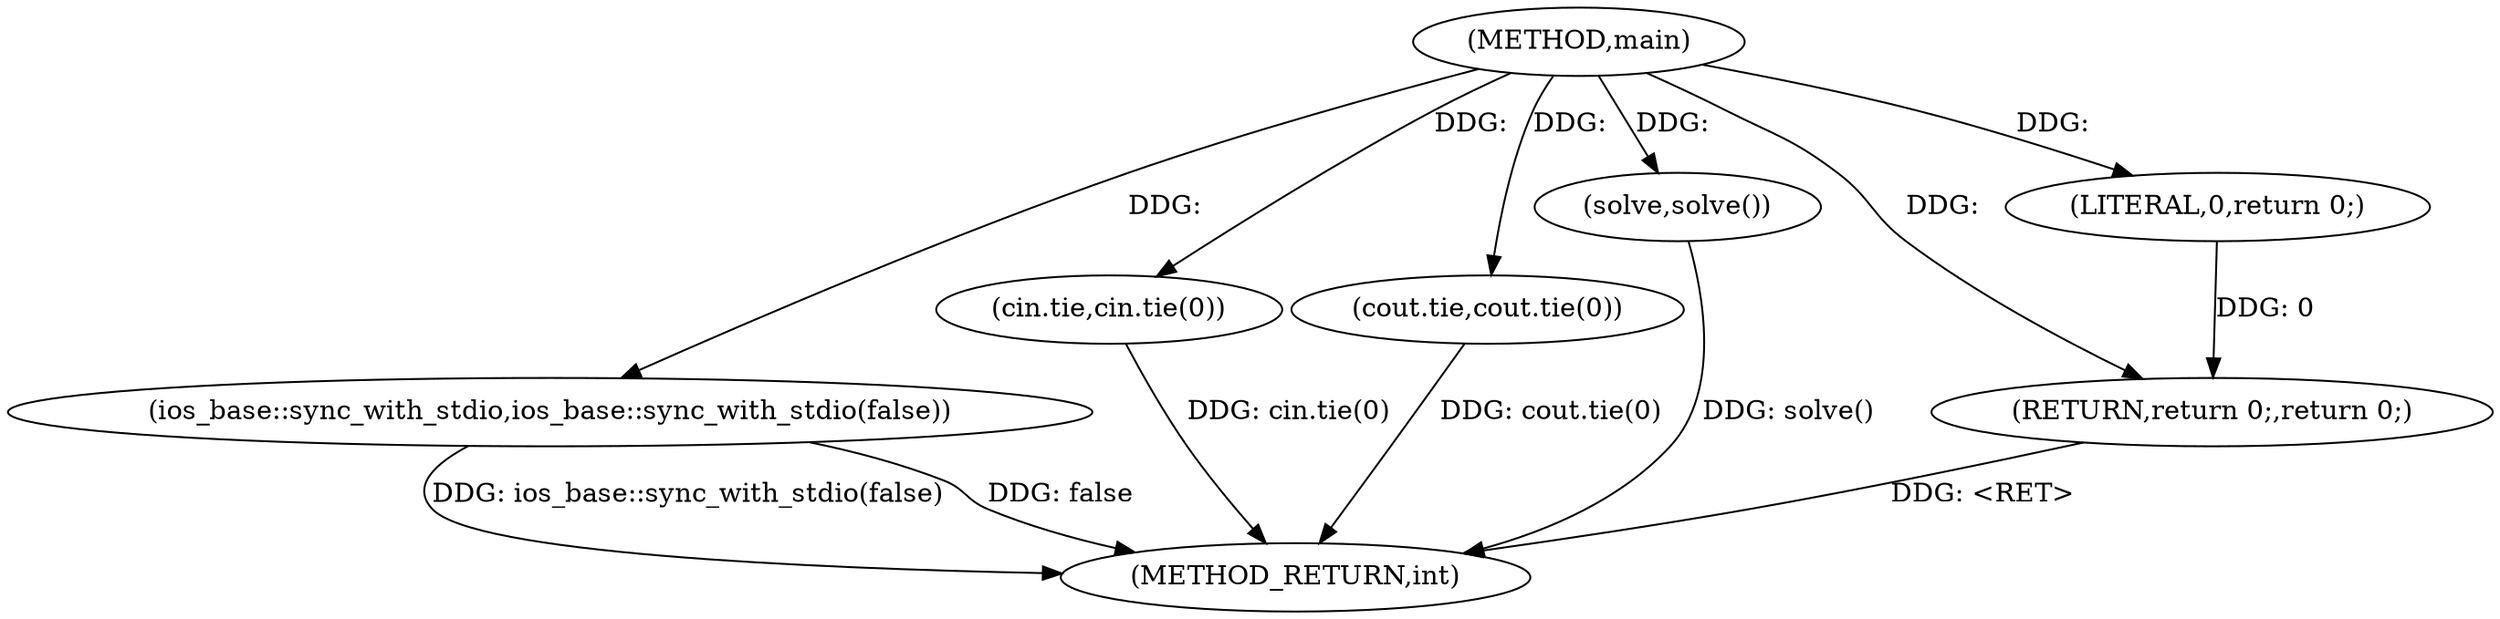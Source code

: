 digraph "main" {  
"1000596" [label = "(METHOD,main)" ]
"1000607" [label = "(METHOD_RETURN,int)" ]
"1000598" [label = "(ios_base::sync_with_stdio,ios_base::sync_with_stdio(false))" ]
"1000600" [label = "(cin.tie,cin.tie(0))" ]
"1000602" [label = "(cout.tie,cout.tie(0))" ]
"1000604" [label = "(solve,solve())" ]
"1000605" [label = "(RETURN,return 0;,return 0;)" ]
"1000606" [label = "(LITERAL,0,return 0;)" ]
  "1000605" -> "1000607"  [ label = "DDG: <RET>"] 
  "1000598" -> "1000607"  [ label = "DDG: ios_base::sync_with_stdio(false)"] 
  "1000600" -> "1000607"  [ label = "DDG: cin.tie(0)"] 
  "1000602" -> "1000607"  [ label = "DDG: cout.tie(0)"] 
  "1000604" -> "1000607"  [ label = "DDG: solve()"] 
  "1000598" -> "1000607"  [ label = "DDG: false"] 
  "1000596" -> "1000604"  [ label = "DDG: "] 
  "1000606" -> "1000605"  [ label = "DDG: 0"] 
  "1000596" -> "1000605"  [ label = "DDG: "] 
  "1000596" -> "1000598"  [ label = "DDG: "] 
  "1000596" -> "1000600"  [ label = "DDG: "] 
  "1000596" -> "1000602"  [ label = "DDG: "] 
  "1000596" -> "1000606"  [ label = "DDG: "] 
}
